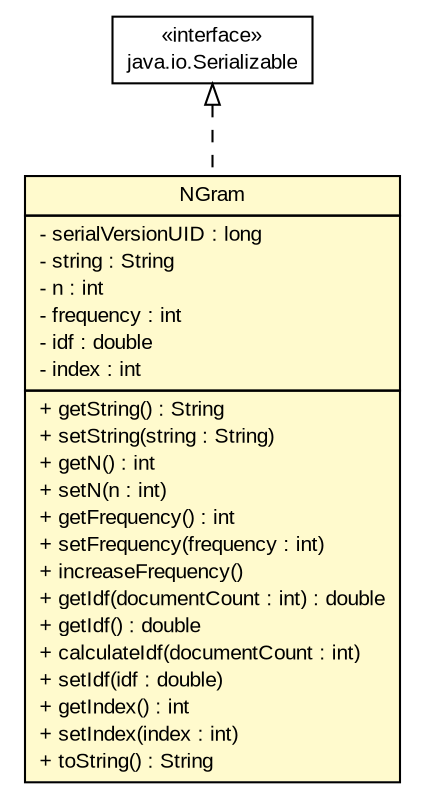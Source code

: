 #!/usr/local/bin/dot
#
# Class diagram 
# Generated by UMLGraph version 5.2 (http://www.umlgraph.org/)
#

digraph G {
	edge [fontname="arial",fontsize=10,labelfontname="arial",labelfontsize=10];
	node [fontname="arial",fontsize=10,shape=plaintext];
	nodesep=0.25;
	ranksep=0.5;
	// tud.iir.classification.page.NGram
	c15821 [label=<<table title="tud.iir.classification.page.NGram" border="0" cellborder="1" cellspacing="0" cellpadding="2" port="p" bgcolor="lemonChiffon" href="./NGram.html">
		<tr><td><table border="0" cellspacing="0" cellpadding="1">
<tr><td align="center" balign="center"> NGram </td></tr>
		</table></td></tr>
		<tr><td><table border="0" cellspacing="0" cellpadding="1">
<tr><td align="left" balign="left"> - serialVersionUID : long </td></tr>
<tr><td align="left" balign="left"> - string : String </td></tr>
<tr><td align="left" balign="left"> - n : int </td></tr>
<tr><td align="left" balign="left"> - frequency : int </td></tr>
<tr><td align="left" balign="left"> - idf : double </td></tr>
<tr><td align="left" balign="left"> - index : int </td></tr>
		</table></td></tr>
		<tr><td><table border="0" cellspacing="0" cellpadding="1">
<tr><td align="left" balign="left"> + getString() : String </td></tr>
<tr><td align="left" balign="left"> + setString(string : String) </td></tr>
<tr><td align="left" balign="left"> + getN() : int </td></tr>
<tr><td align="left" balign="left"> + setN(n : int) </td></tr>
<tr><td align="left" balign="left"> + getFrequency() : int </td></tr>
<tr><td align="left" balign="left"> + setFrequency(frequency : int) </td></tr>
<tr><td align="left" balign="left"> + increaseFrequency() </td></tr>
<tr><td align="left" balign="left"> + getIdf(documentCount : int) : double </td></tr>
<tr><td align="left" balign="left"> + getIdf() : double </td></tr>
<tr><td align="left" balign="left"> + calculateIdf(documentCount : int) </td></tr>
<tr><td align="left" balign="left"> + setIdf(idf : double) </td></tr>
<tr><td align="left" balign="left"> + getIndex() : int </td></tr>
<tr><td align="left" balign="left"> + setIndex(index : int) </td></tr>
<tr><td align="left" balign="left"> + toString() : String </td></tr>
		</table></td></tr>
		</table>>, fontname="arial", fontcolor="black", fontsize=10.0];
	//tud.iir.classification.page.NGram implements java.io.Serializable
	c16011:p -> c15821:p [dir=back,arrowtail=empty,style=dashed];
	// java.io.Serializable
	c16011 [label=<<table title="java.io.Serializable" border="0" cellborder="1" cellspacing="0" cellpadding="2" port="p" href="http://java.sun.com/j2se/1.4.2/docs/api/java/io/Serializable.html">
		<tr><td><table border="0" cellspacing="0" cellpadding="1">
<tr><td align="center" balign="center"> &#171;interface&#187; </td></tr>
<tr><td align="center" balign="center"> java.io.Serializable </td></tr>
		</table></td></tr>
		</table>>, fontname="arial", fontcolor="black", fontsize=10.0];
}

